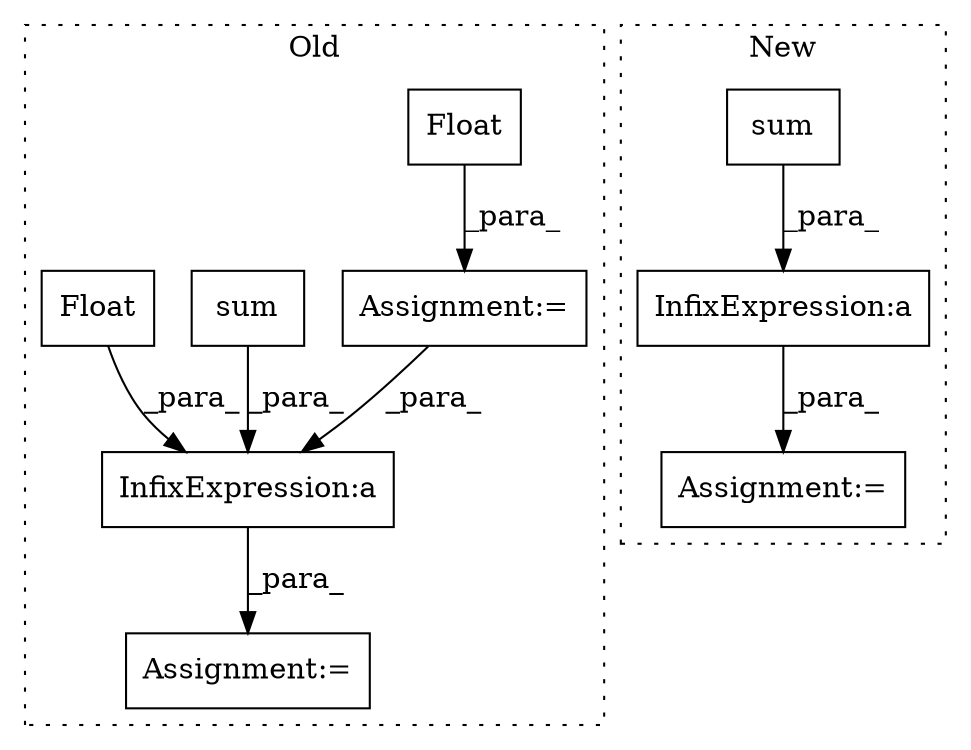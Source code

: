 digraph G {
subgraph cluster0 {
1 [label="Float" a="32" s="798" l="7" shape="box"];
4 [label="InfixExpression:a" a="27" s="830" l="3" shape="box"];
5 [label="Assignment:=" a="7" s="816" l="1" shape="box"];
6 [label="Assignment:=" a="7" s="782" l="1" shape="box"];
7 [label="sum" a="32" s="849" l="5" shape="box"];
9 [label="Float" a="32" s="857,878" l="6,1" shape="box"];
label = "Old";
style="dotted";
}
subgraph cluster1 {
2 [label="sum" a="32" s="543" l="5" shape="box"];
3 [label="Assignment:=" a="7" s="529" l="1" shape="box"];
8 [label="InfixExpression:a" a="27" s="535" l="3" shape="box"];
label = "New";
style="dotted";
}
1 -> 6 [label="_para_"];
2 -> 8 [label="_para_"];
4 -> 5 [label="_para_"];
6 -> 4 [label="_para_"];
7 -> 4 [label="_para_"];
8 -> 3 [label="_para_"];
9 -> 4 [label="_para_"];
}